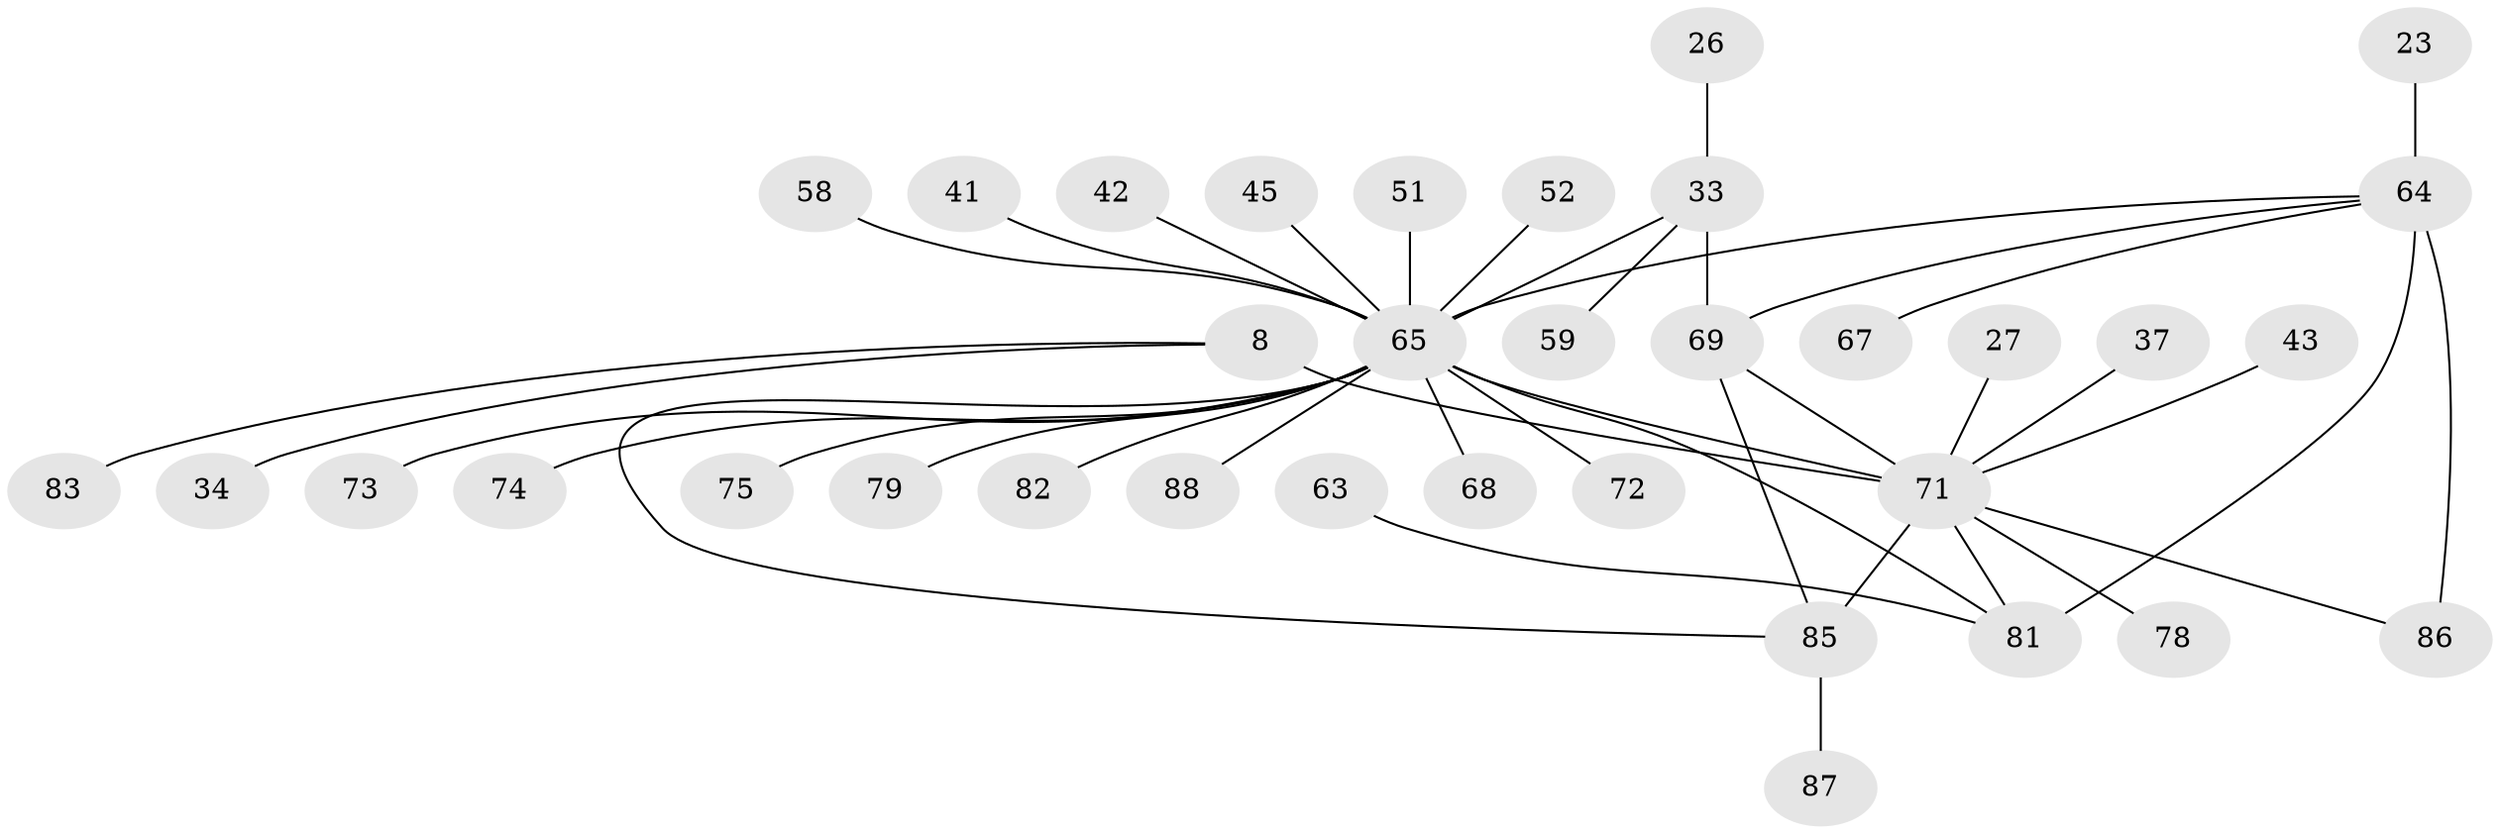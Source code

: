 // original degree distribution, {7: 0.03409090909090909, 6: 0.06818181818181818, 9: 0.011363636363636364, 5: 0.03409090909090909, 3: 0.056818181818181816, 4: 0.011363636363636364, 10: 0.022727272727272728, 12: 0.011363636363636364, 11: 0.011363636363636364, 8: 0.011363636363636364, 2: 0.19318181818181818, 1: 0.5340909090909091}
// Generated by graph-tools (version 1.1) at 2025/57/03/04/25 21:57:13]
// undirected, 35 vertices, 41 edges
graph export_dot {
graph [start="1"]
  node [color=gray90,style=filled];
  8 [super="+7"];
  23;
  26;
  27;
  33 [super="+15"];
  34;
  37 [super="+35"];
  41;
  42;
  43;
  45;
  51;
  52;
  58;
  59;
  63;
  64 [super="+56+4"];
  65 [super="+25+16+24+40"];
  67;
  68;
  69 [super="+19+62+46"];
  71 [super="+36+12"];
  72;
  73;
  74;
  75;
  78;
  79 [super="+32"];
  81 [super="+3+30+39+50"];
  82 [super="+57+38+54+60+61+76"];
  83;
  85 [super="+84"];
  86;
  87;
  88;
  8 -- 34;
  8 -- 83;
  8 -- 71 [weight=4];
  23 -- 64;
  26 -- 33;
  27 -- 71;
  33 -- 65 [weight=4];
  33 -- 59;
  33 -- 69;
  37 -- 71;
  41 -- 65 [weight=2];
  42 -- 65;
  43 -- 71;
  45 -- 65;
  51 -- 65;
  52 -- 65;
  58 -- 65;
  63 -- 81;
  64 -- 81 [weight=4];
  64 -- 67;
  64 -- 69;
  64 -- 86;
  64 -- 65 [weight=2];
  65 -- 68;
  65 -- 71 [weight=7];
  65 -- 72;
  65 -- 73;
  65 -- 74;
  65 -- 75 [weight=2];
  65 -- 79;
  65 -- 81;
  65 -- 82;
  65 -- 88 [weight=2];
  65 -- 85;
  69 -- 71;
  69 -- 85 [weight=4];
  71 -- 78;
  71 -- 81;
  71 -- 86;
  71 -- 85;
  85 -- 87;
}

